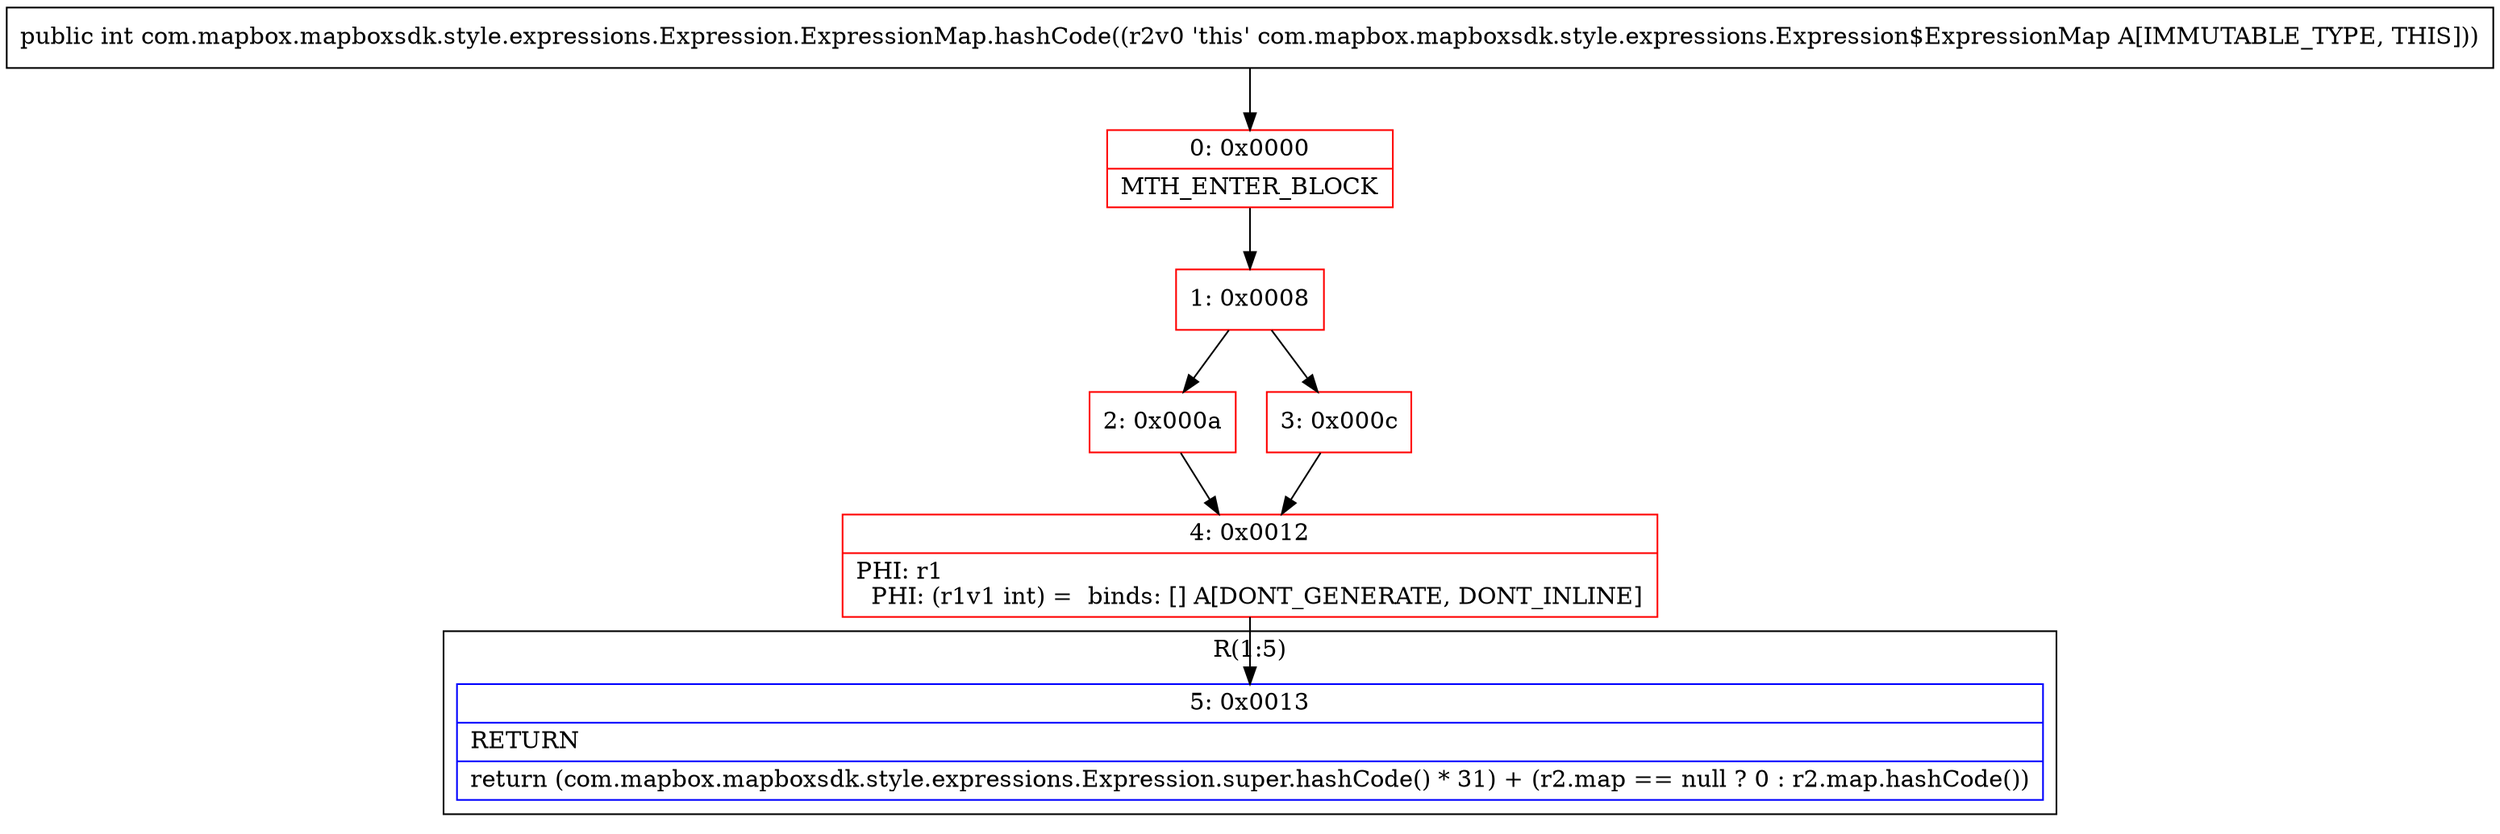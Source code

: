 digraph "CFG forcom.mapbox.mapboxsdk.style.expressions.Expression.ExpressionMap.hashCode()I" {
subgraph cluster_Region_1687137413 {
label = "R(1:5)";
node [shape=record,color=blue];
Node_5 [shape=record,label="{5\:\ 0x0013|RETURN\l|return (com.mapbox.mapboxsdk.style.expressions.Expression.super.hashCode() * 31) + (r2.map == null ? 0 : r2.map.hashCode())\l}"];
}
Node_0 [shape=record,color=red,label="{0\:\ 0x0000|MTH_ENTER_BLOCK\l}"];
Node_1 [shape=record,color=red,label="{1\:\ 0x0008}"];
Node_2 [shape=record,color=red,label="{2\:\ 0x000a}"];
Node_3 [shape=record,color=red,label="{3\:\ 0x000c}"];
Node_4 [shape=record,color=red,label="{4\:\ 0x0012|PHI: r1 \l  PHI: (r1v1 int) =  binds: [] A[DONT_GENERATE, DONT_INLINE]\l}"];
MethodNode[shape=record,label="{public int com.mapbox.mapboxsdk.style.expressions.Expression.ExpressionMap.hashCode((r2v0 'this' com.mapbox.mapboxsdk.style.expressions.Expression$ExpressionMap A[IMMUTABLE_TYPE, THIS])) }"];
MethodNode -> Node_0;
Node_0 -> Node_1;
Node_1 -> Node_2;
Node_1 -> Node_3;
Node_2 -> Node_4;
Node_3 -> Node_4;
Node_4 -> Node_5;
}

